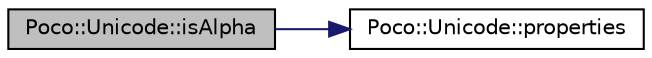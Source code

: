 digraph "Poco::Unicode::isAlpha"
{
 // LATEX_PDF_SIZE
  edge [fontname="Helvetica",fontsize="10",labelfontname="Helvetica",labelfontsize="10"];
  node [fontname="Helvetica",fontsize="10",shape=record];
  rankdir="LR";
  Node1 [label="Poco::Unicode::isAlpha",height=0.2,width=0.4,color="black", fillcolor="grey75", style="filled", fontcolor="black",tooltip="Returns true iff the given character is a punctuation character."];
  Node1 -> Node2 [color="midnightblue",fontsize="10",style="solid"];
  Node2 [label="Poco::Unicode::properties",height=0.2,width=0.4,color="black", fillcolor="white", style="filled",URL="$classPoco_1_1Unicode.html#adc54f696dec76a09f57b2e5cc838db55",tooltip=" "];
}
